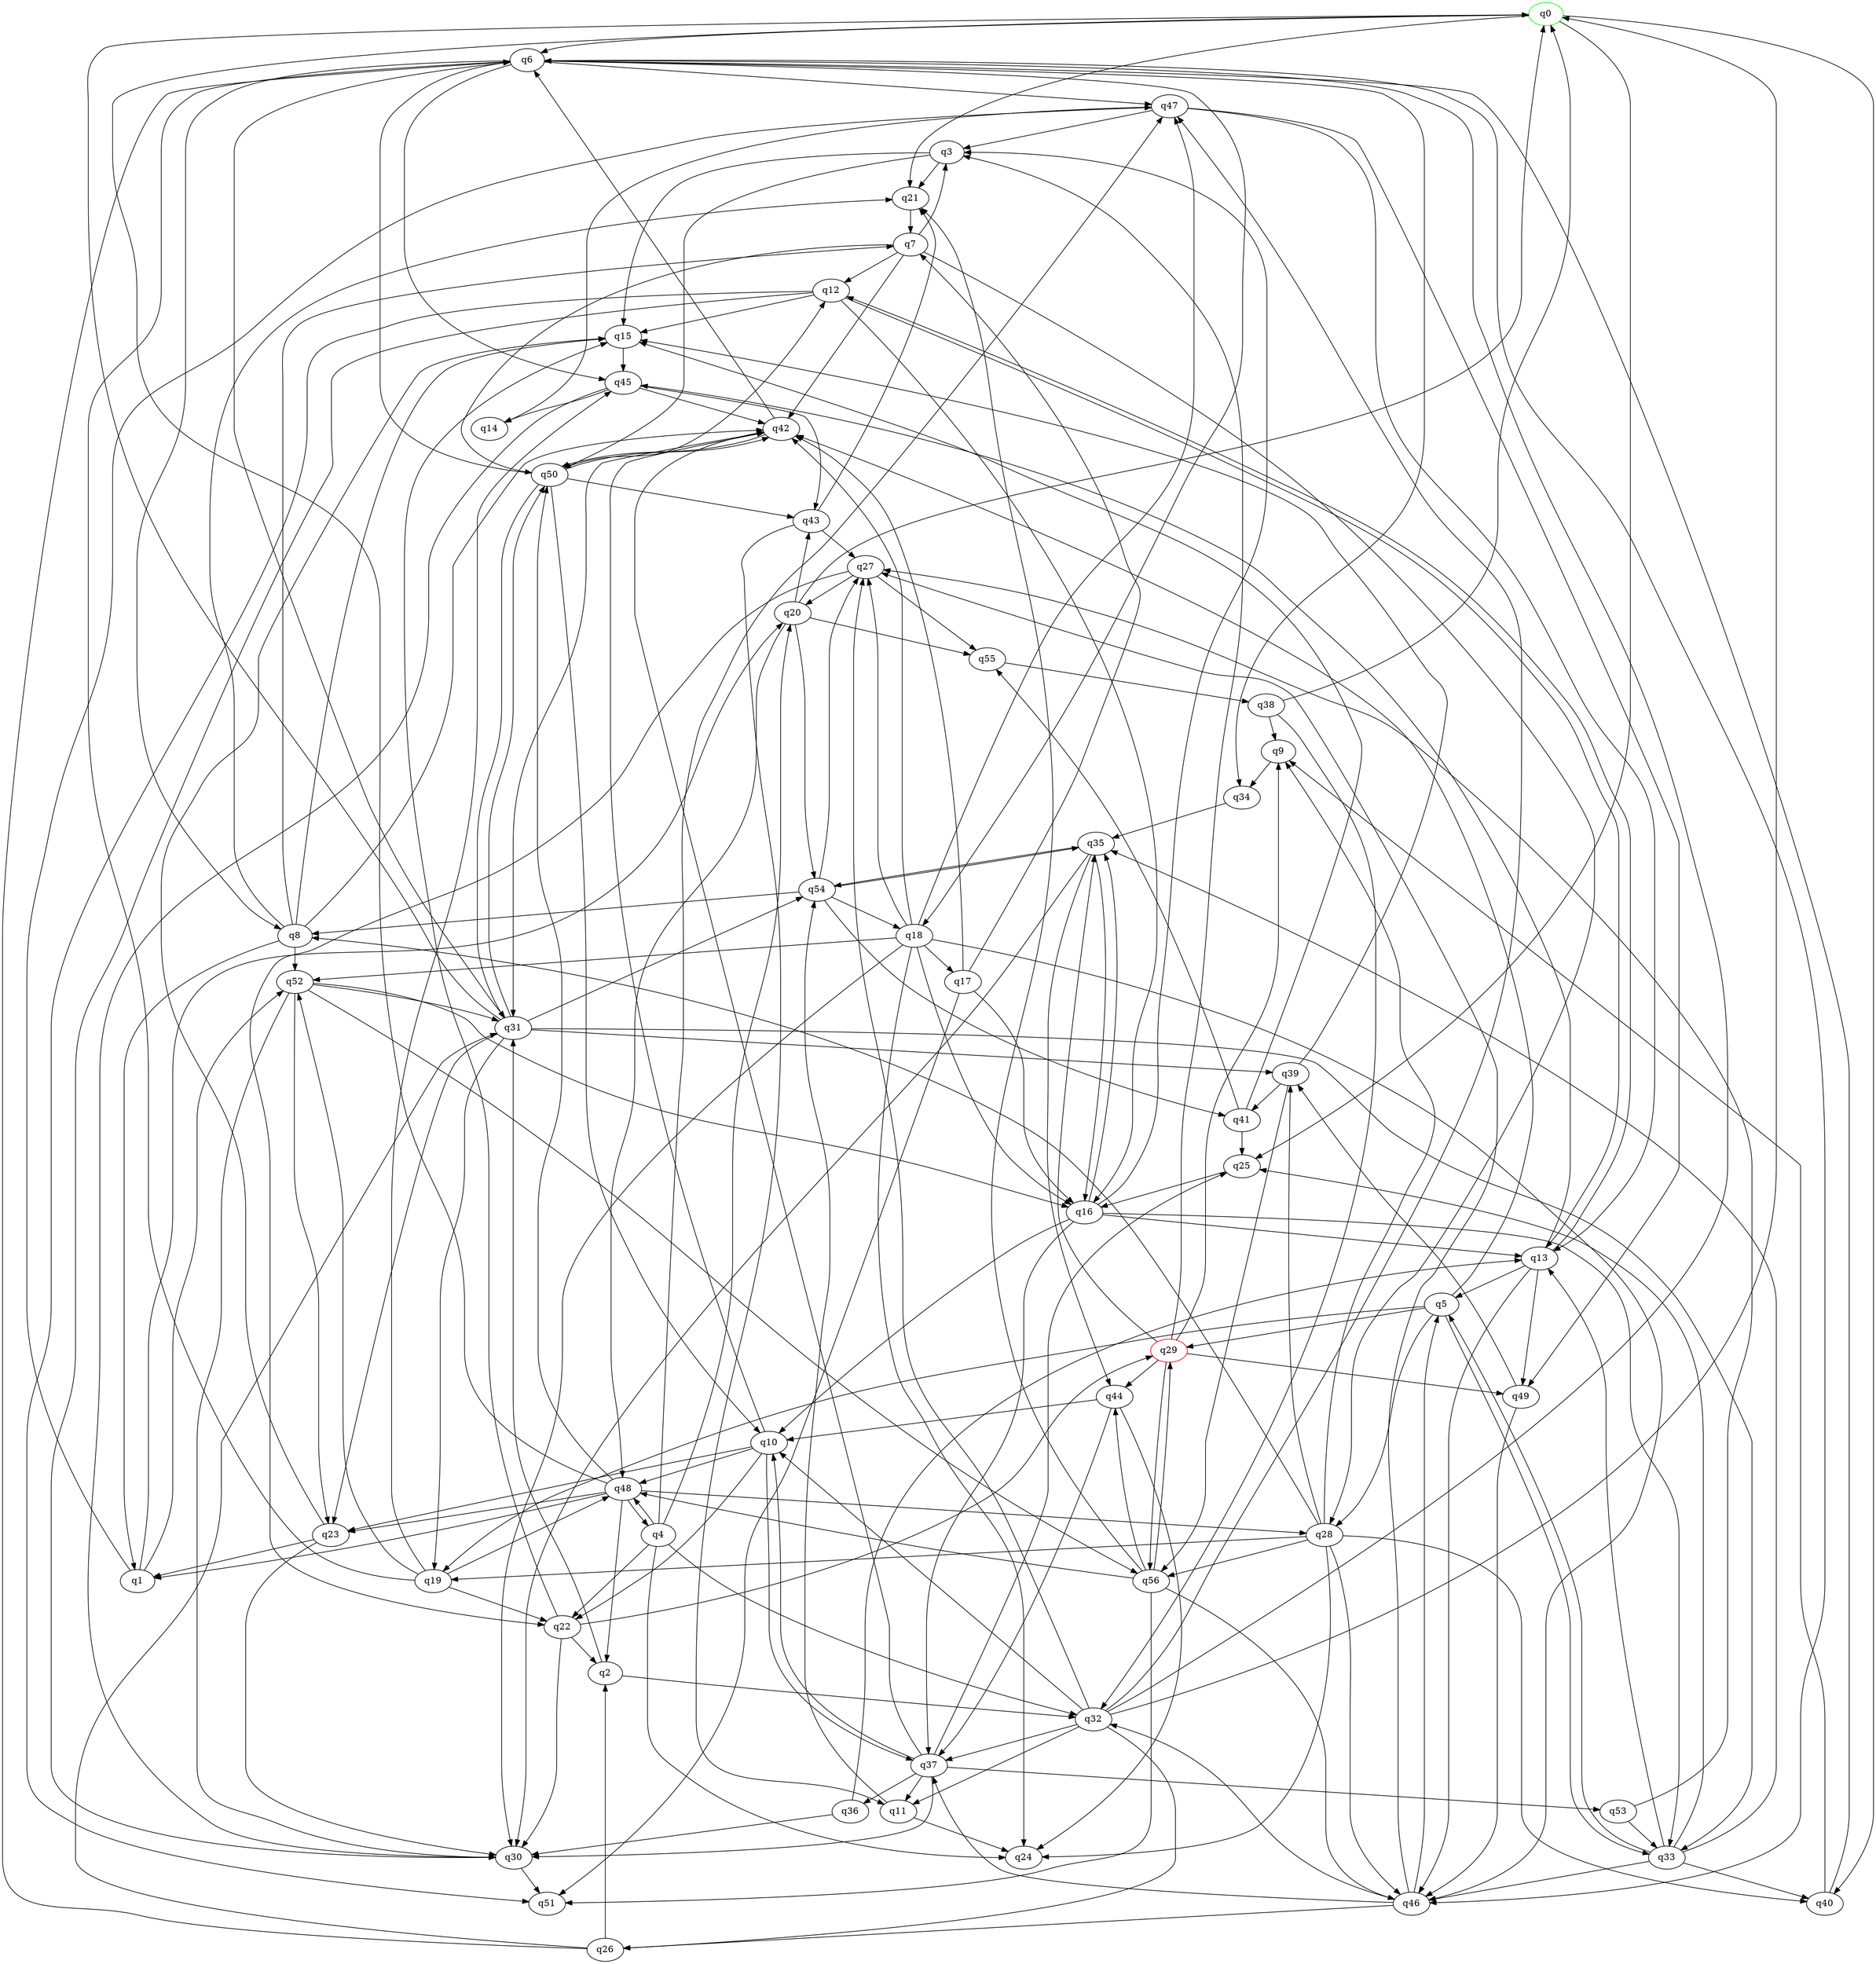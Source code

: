 digraph A{
q0 [initial=1,color=green];
q29 [final=1,color=red];
q0 -> q6;
q0 -> q21;
q0 -> q25;
q0 -> q40;
q1 -> q20;
q1 -> q47;
q1 -> q52;
q2 -> q31;
q2 -> q32;
q3 -> q15;
q3 -> q21;
q3 -> q50;
q4 -> q20;
q4 -> q22;
q4 -> q24;
q4 -> q32;
q4 -> q47;
q4 -> q48;
q5 -> q19;
q5 -> q28;
q5 -> q29;
q5 -> q33;
q5 -> q42;
q6 -> q8;
q6 -> q18;
q6 -> q31;
q6 -> q34;
q6 -> q45;
q6 -> q46;
q6 -> q47;
q7 -> q3;
q7 -> q12;
q7 -> q28;
q7 -> q42;
q7 -> q50;
q8 -> q1;
q8 -> q7;
q8 -> q15;
q8 -> q21;
q8 -> q42;
q8 -> q52;
q9 -> q34;
q10 -> q22;
q10 -> q23;
q10 -> q37;
q10 -> q42;
q10 -> q48;
q11 -> q24;
q11 -> q54;
q12 -> q13;
q12 -> q15;
q12 -> q16;
q12 -> q30;
q12 -> q51;
q13 -> q5;
q13 -> q12;
q13 -> q45;
q13 -> q46;
q13 -> q49;
q15 -> q45;
q16 -> q3;
q16 -> q10;
q16 -> q13;
q16 -> q33;
q16 -> q35;
q16 -> q37;
q17 -> q7;
q17 -> q16;
q17 -> q42;
q17 -> q51;
q18 -> q16;
q18 -> q17;
q18 -> q24;
q18 -> q27;
q18 -> q30;
q18 -> q42;
q18 -> q46;
q18 -> q47;
q18 -> q52;
q19 -> q6;
q19 -> q22;
q19 -> q45;
q19 -> q48;
q19 -> q52;
q20 -> q0;
q20 -> q43;
q20 -> q48;
q20 -> q54;
q20 -> q55;
q21 -> q7;
q22 -> q2;
q22 -> q15;
q22 -> q29;
q22 -> q30;
q23 -> q1;
q23 -> q15;
q23 -> q30;
q25 -> q16;
q26 -> q2;
q26 -> q6;
q26 -> q31;
q27 -> q20;
q27 -> q22;
q27 -> q55;
q28 -> q8;
q28 -> q9;
q28 -> q19;
q28 -> q24;
q28 -> q39;
q28 -> q40;
q28 -> q46;
q28 -> q56;
q29 -> q3;
q29 -> q9;
q29 -> q35;
q29 -> q44;
q29 -> q49;
q29 -> q56;
q30 -> q51;
q31 -> q0;
q31 -> q19;
q31 -> q23;
q31 -> q33;
q31 -> q39;
q31 -> q50;
q31 -> q54;
q32 -> q0;
q32 -> q6;
q32 -> q10;
q32 -> q11;
q32 -> q26;
q32 -> q27;
q32 -> q37;
q32 -> q47;
q33 -> q5;
q33 -> q13;
q33 -> q25;
q33 -> q35;
q33 -> q40;
q33 -> q46;
q34 -> q35;
q35 -> q16;
q35 -> q30;
q35 -> q44;
q35 -> q54;
q36 -> q13;
q36 -> q30;
q37 -> q10;
q37 -> q11;
q37 -> q25;
q37 -> q30;
q37 -> q36;
q37 -> q42;
q37 -> q53;
q38 -> q0;
q38 -> q9;
q38 -> q32;
q39 -> q15;
q39 -> q41;
q39 -> q56;
q40 -> q6;
q40 -> q9;
q41 -> q15;
q41 -> q25;
q41 -> q55;
q42 -> q6;
q42 -> q31;
q42 -> q50;
q43 -> q11;
q43 -> q21;
q43 -> q27;
q44 -> q10;
q44 -> q24;
q44 -> q37;
q45 -> q14;
q45 -> q30;
q45 -> q42;
q45 -> q43;
q46 -> q5;
q46 -> q26;
q46 -> q27;
q46 -> q32;
q46 -> q37;
q47 -> q3;
q47 -> q13;
q47 -> q14;
q47 -> q49;
q48 -> q0;
q48 -> q1;
q48 -> q2;
q48 -> q4;
q48 -> q23;
q48 -> q28;
q48 -> q50;
q49 -> q39;
q49 -> q46;
q50 -> q6;
q50 -> q10;
q50 -> q12;
q50 -> q31;
q50 -> q42;
q50 -> q43;
q52 -> q16;
q52 -> q23;
q52 -> q30;
q52 -> q31;
q52 -> q56;
q53 -> q27;
q53 -> q33;
q54 -> q8;
q54 -> q18;
q54 -> q27;
q54 -> q35;
q54 -> q41;
q55 -> q38;
q56 -> q21;
q56 -> q29;
q56 -> q44;
q56 -> q46;
q56 -> q48;
q56 -> q51;
}